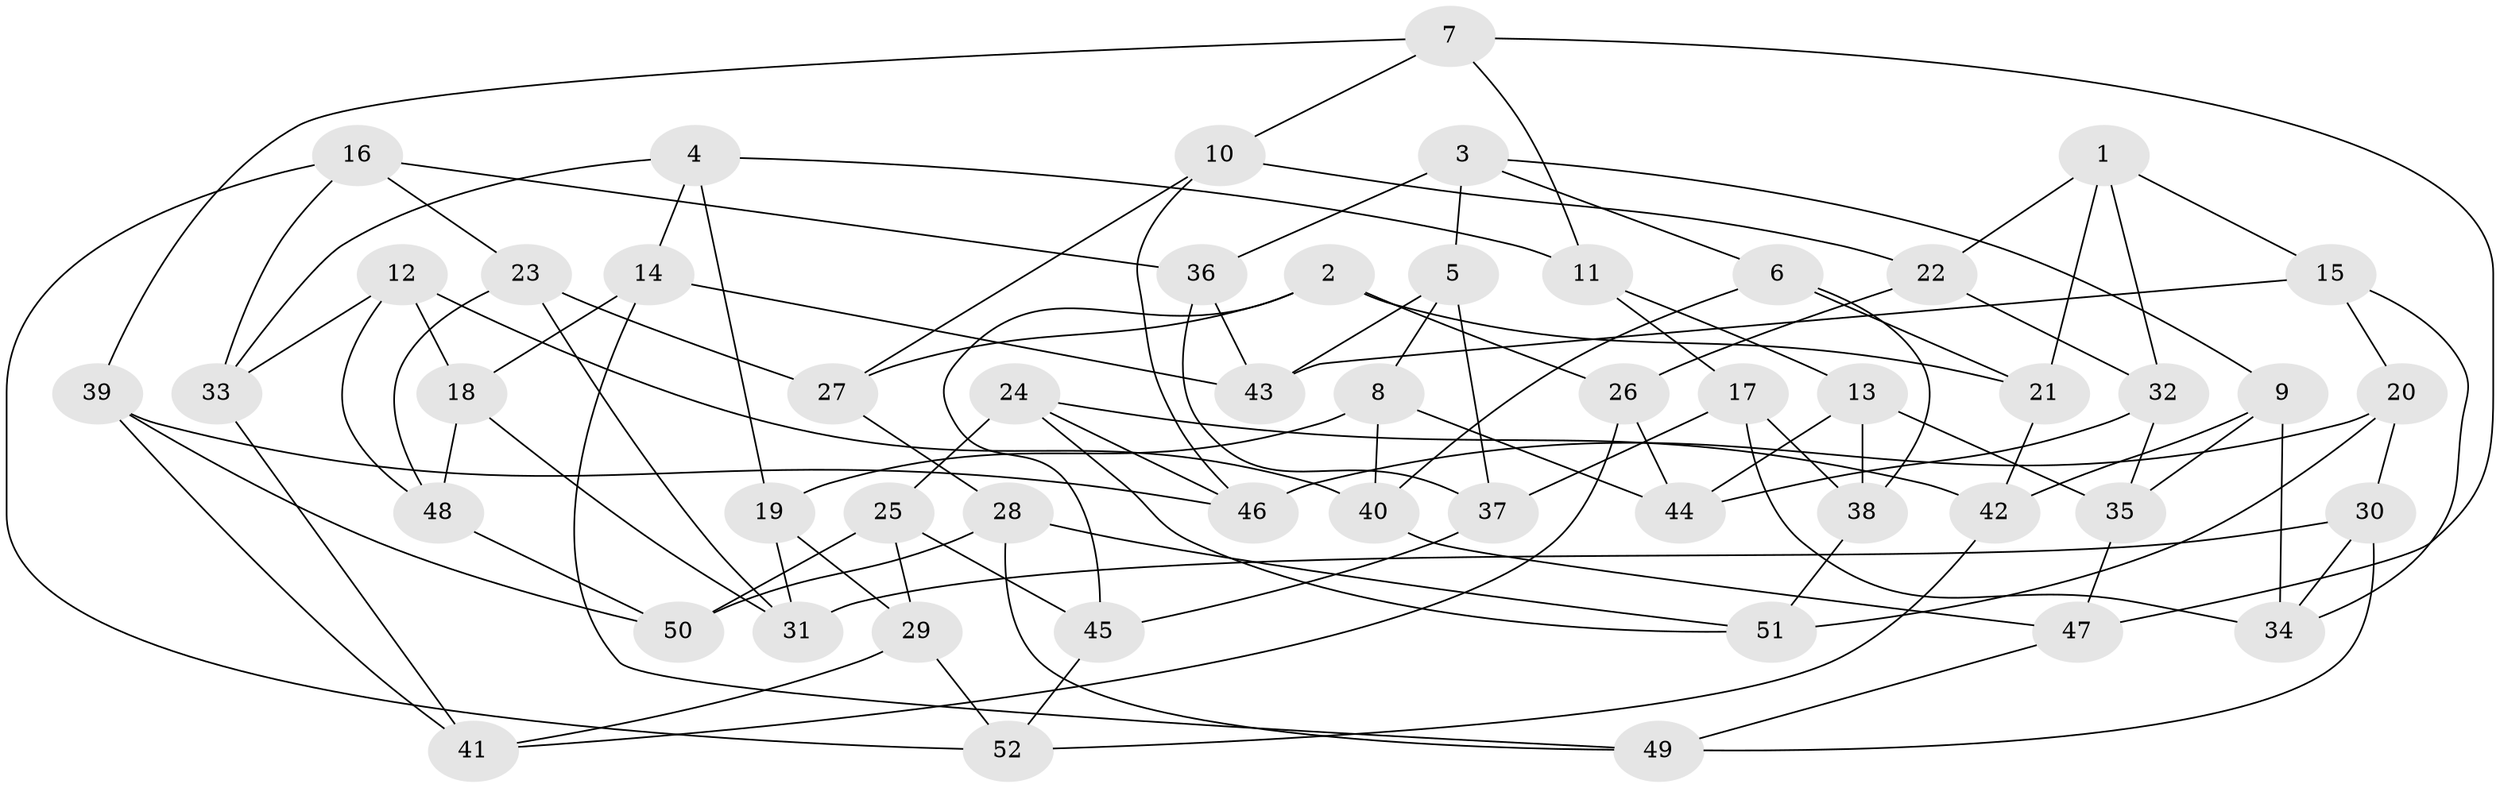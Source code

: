 // Generated by graph-tools (version 1.1) at 2025/16/03/09/25 04:16:37]
// undirected, 52 vertices, 104 edges
graph export_dot {
graph [start="1"]
  node [color=gray90,style=filled];
  1;
  2;
  3;
  4;
  5;
  6;
  7;
  8;
  9;
  10;
  11;
  12;
  13;
  14;
  15;
  16;
  17;
  18;
  19;
  20;
  21;
  22;
  23;
  24;
  25;
  26;
  27;
  28;
  29;
  30;
  31;
  32;
  33;
  34;
  35;
  36;
  37;
  38;
  39;
  40;
  41;
  42;
  43;
  44;
  45;
  46;
  47;
  48;
  49;
  50;
  51;
  52;
  1 -- 15;
  1 -- 22;
  1 -- 21;
  1 -- 32;
  2 -- 45;
  2 -- 21;
  2 -- 27;
  2 -- 26;
  3 -- 9;
  3 -- 36;
  3 -- 5;
  3 -- 6;
  4 -- 33;
  4 -- 11;
  4 -- 14;
  4 -- 19;
  5 -- 43;
  5 -- 8;
  5 -- 37;
  6 -- 21;
  6 -- 40;
  6 -- 38;
  7 -- 10;
  7 -- 47;
  7 -- 11;
  7 -- 39;
  8 -- 40;
  8 -- 19;
  8 -- 44;
  9 -- 35;
  9 -- 42;
  9 -- 34;
  10 -- 27;
  10 -- 46;
  10 -- 22;
  11 -- 17;
  11 -- 13;
  12 -- 48;
  12 -- 33;
  12 -- 40;
  12 -- 18;
  13 -- 35;
  13 -- 38;
  13 -- 44;
  14 -- 49;
  14 -- 43;
  14 -- 18;
  15 -- 43;
  15 -- 20;
  15 -- 34;
  16 -- 33;
  16 -- 36;
  16 -- 52;
  16 -- 23;
  17 -- 38;
  17 -- 34;
  17 -- 37;
  18 -- 31;
  18 -- 48;
  19 -- 31;
  19 -- 29;
  20 -- 46;
  20 -- 51;
  20 -- 30;
  21 -- 42;
  22 -- 26;
  22 -- 32;
  23 -- 31;
  23 -- 48;
  23 -- 27;
  24 -- 46;
  24 -- 51;
  24 -- 42;
  24 -- 25;
  25 -- 50;
  25 -- 45;
  25 -- 29;
  26 -- 41;
  26 -- 44;
  27 -- 28;
  28 -- 51;
  28 -- 49;
  28 -- 50;
  29 -- 52;
  29 -- 41;
  30 -- 49;
  30 -- 31;
  30 -- 34;
  32 -- 44;
  32 -- 35;
  33 -- 41;
  35 -- 47;
  36 -- 37;
  36 -- 43;
  37 -- 45;
  38 -- 51;
  39 -- 41;
  39 -- 46;
  39 -- 50;
  40 -- 47;
  42 -- 52;
  45 -- 52;
  47 -- 49;
  48 -- 50;
}
